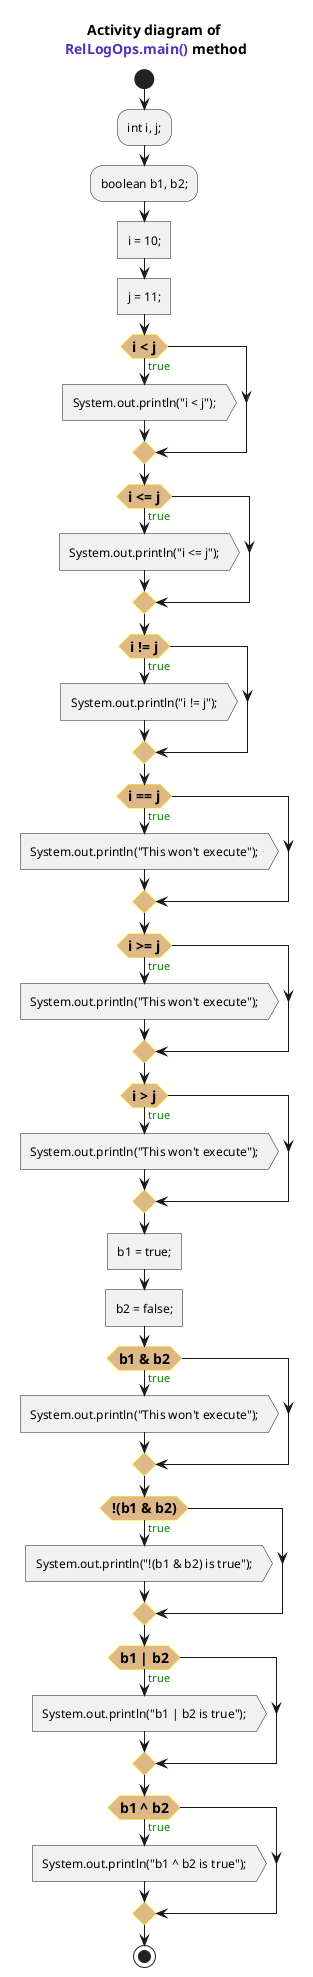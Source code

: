 @startuml
<style>
    Activity {
        FontSize 12
        diamond {
            LineColor yellow
            BackgroundColor burlywood
            FontSize 14
            FontStyle bold
        }
    }
</style>
title Activity diagram of \n<font name=monospace><color #5132be>RelLogOps.main()</color></font> method

start

:int i, j;;
:boolean b1, b2;;

:i = 10;; <<task>>
:j = 11;; <<task>>

if(i < j) then (<color:green>true)
    :System.out.println("i < j");; <<output>>
endif

if(i <= j) then (<color:green>true)
    :System.out.println("i <= j");; <<output>>
endif

if(i != j) then (<color:green>true)
    :System.out.println("i != j");; <<output>>
endif

if(i == j) then (<color:green>true)
    :System.out.println("This won't execute");; <<output>>
endif

if(i >= j) then (<color:green>true)
    :System.out.println("This won't execute");; <<output>>
endif

if(i > j) then (<color:green>true)
    :System.out.println("This won't execute");; <<output>>
endif

:b1 = true;; <<task>>
:b2 = false;; <<task>>

if(b1 & b2) then (<color:green>true)
    :System.out.println("This won't execute");; <<output>>
endif

if(!(b1 & b2)) then (<color:green>true)
    :System.out.println("!(b1 & b2) is true");; <<output>>
endif

if(b1 | b2) then (<color:green>true)
    :System.out.println("b1 | b2 is true");; <<output>>
endif

if(b1 ^ b2) then (<color:green>true)
    :System.out.println("b1 ^ b2 is true");; <<output>>
endif

stop
@enduml